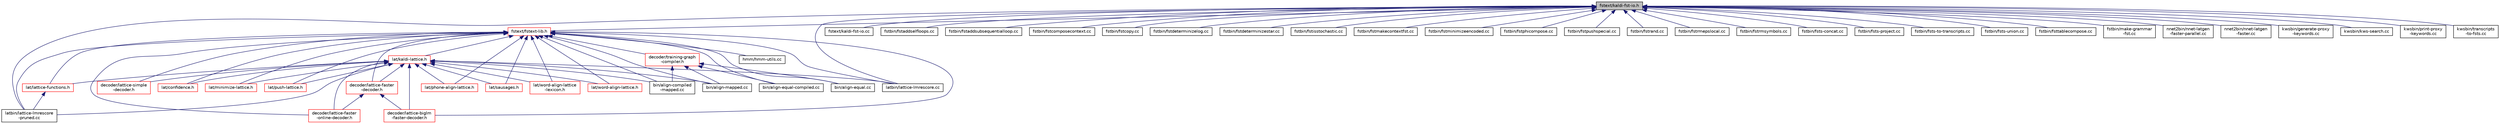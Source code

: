 digraph "fstext/kaldi-fst-io.h"
{
  edge [fontname="Helvetica",fontsize="10",labelfontname="Helvetica",labelfontsize="10"];
  node [fontname="Helvetica",fontsize="10",shape=record];
  Node34 [label="fstext/kaldi-fst-io.h",height=0.2,width=0.4,color="black", fillcolor="grey75", style="filled", fontcolor="black"];
  Node34 -> Node35 [dir="back",color="midnightblue",fontsize="10",style="solid",fontname="Helvetica"];
  Node35 [label="fstext/fstext-lib.h",height=0.2,width=0.4,color="red", fillcolor="white", style="filled",URL="$fstext-lib_8h.html"];
  Node35 -> Node36 [dir="back",color="midnightblue",fontsize="10",style="solid",fontname="Helvetica"];
  Node36 [label="lat/kaldi-lattice.h",height=0.2,width=0.4,color="red", fillcolor="white", style="filled",URL="$kaldi-lattice_8h.html"];
  Node36 -> Node93 [dir="back",color="midnightblue",fontsize="10",style="solid",fontname="Helvetica"];
  Node93 [label="decoder/lattice-faster\l-decoder.h",height=0.2,width=0.4,color="red", fillcolor="white", style="filled",URL="$lattice-faster-decoder_8h.html"];
  Node93 -> Node112 [dir="back",color="midnightblue",fontsize="10",style="solid",fontname="Helvetica"];
  Node112 [label="decoder/lattice-biglm\l-faster-decoder.h",height=0.2,width=0.4,color="red", fillcolor="white", style="filled",URL="$lattice-biglm-faster-decoder_8h.html"];
  Node93 -> Node115 [dir="back",color="midnightblue",fontsize="10",style="solid",fontname="Helvetica"];
  Node115 [label="decoder/lattice-faster\l-online-decoder.h",height=0.2,width=0.4,color="red", fillcolor="white", style="filled",URL="$lattice-faster-online-decoder_8h.html"];
  Node36 -> Node117 [dir="back",color="midnightblue",fontsize="10",style="solid",fontname="Helvetica"];
  Node117 [label="decoder/lattice-simple\l-decoder.h",height=0.2,width=0.4,color="red", fillcolor="white", style="filled",URL="$lattice-simple-decoder_8h.html"];
  Node36 -> Node126 [dir="back",color="midnightblue",fontsize="10",style="solid",fontname="Helvetica"];
  Node126 [label="lat/lattice-functions.h",height=0.2,width=0.4,color="red", fillcolor="white", style="filled",URL="$lattice-functions_8h.html"];
  Node126 -> Node149 [dir="back",color="midnightblue",fontsize="10",style="solid",fontname="Helvetica"];
  Node149 [label="latbin/lattice-lmrescore\l-pruned.cc",height=0.2,width=0.4,color="black", fillcolor="white", style="filled",URL="$lattice-lmrescore-pruned_8cc.html"];
  Node36 -> Node112 [dir="back",color="midnightblue",fontsize="10",style="solid",fontname="Helvetica"];
  Node36 -> Node115 [dir="back",color="midnightblue",fontsize="10",style="solid",fontname="Helvetica"];
  Node36 -> Node181 [dir="back",color="midnightblue",fontsize="10",style="solid",fontname="Helvetica"];
  Node181 [label="lat/confidence.h",height=0.2,width=0.4,color="red", fillcolor="white", style="filled",URL="$confidence_8h.html"];
  Node36 -> Node182 [dir="back",color="midnightblue",fontsize="10",style="solid",fontname="Helvetica"];
  Node182 [label="lat/minimize-lattice.h",height=0.2,width=0.4,color="red", fillcolor="white", style="filled",URL="$minimize-lattice_8h.html"];
  Node36 -> Node186 [dir="back",color="midnightblue",fontsize="10",style="solid",fontname="Helvetica"];
  Node186 [label="lat/push-lattice.h",height=0.2,width=0.4,color="red", fillcolor="white", style="filled",URL="$push-lattice_8h.html"];
  Node36 -> Node192 [dir="back",color="midnightblue",fontsize="10",style="solid",fontname="Helvetica"];
  Node192 [label="lat/phone-align-lattice.h",height=0.2,width=0.4,color="red", fillcolor="white", style="filled",URL="$phone-align-lattice_8h.html"];
  Node36 -> Node194 [dir="back",color="midnightblue",fontsize="10",style="solid",fontname="Helvetica"];
  Node194 [label="lat/sausages.h",height=0.2,width=0.4,color="red", fillcolor="white", style="filled",URL="$sausages_8h.html"];
  Node36 -> Node197 [dir="back",color="midnightblue",fontsize="10",style="solid",fontname="Helvetica"];
  Node197 [label="lat/word-align-lattice\l-lexicon.h",height=0.2,width=0.4,color="red", fillcolor="white", style="filled",URL="$word-align-lattice-lexicon_8h.html"];
  Node36 -> Node198 [dir="back",color="midnightblue",fontsize="10",style="solid",fontname="Helvetica"];
  Node198 [label="lat/word-align-lattice.h",height=0.2,width=0.4,color="red", fillcolor="white", style="filled",URL="$word-align-lattice_8h.html"];
  Node36 -> Node55 [dir="back",color="midnightblue",fontsize="10",style="solid",fontname="Helvetica"];
  Node55 [label="bin/align-compiled\l-mapped.cc",height=0.2,width=0.4,color="black", fillcolor="white", style="filled",URL="$align-compiled-mapped_8cc.html"];
  Node36 -> Node95 [dir="back",color="midnightblue",fontsize="10",style="solid",fontname="Helvetica"];
  Node95 [label="bin/align-mapped.cc",height=0.2,width=0.4,color="black", fillcolor="white", style="filled",URL="$align-mapped_8cc.html"];
  Node36 -> Node149 [dir="back",color="midnightblue",fontsize="10",style="solid",fontname="Helvetica"];
  Node36 -> Node206 [dir="back",color="midnightblue",fontsize="10",style="solid",fontname="Helvetica"];
  Node206 [label="latbin/lattice-lmrescore.cc",height=0.2,width=0.4,color="black", fillcolor="white", style="filled",URL="$lattice-lmrescore_8cc.html"];
  Node35 -> Node46 [dir="back",color="midnightblue",fontsize="10",style="solid",fontname="Helvetica"];
  Node46 [label="hmm/hmm-utils.cc",height=0.2,width=0.4,color="black", fillcolor="white", style="filled",URL="$hmm-utils_8cc.html"];
  Node35 -> Node93 [dir="back",color="midnightblue",fontsize="10",style="solid",fontname="Helvetica"];
  Node35 -> Node117 [dir="back",color="midnightblue",fontsize="10",style="solid",fontname="Helvetica"];
  Node35 -> Node126 [dir="back",color="midnightblue",fontsize="10",style="solid",fontname="Helvetica"];
  Node35 -> Node112 [dir="back",color="midnightblue",fontsize="10",style="solid",fontname="Helvetica"];
  Node35 -> Node115 [dir="back",color="midnightblue",fontsize="10",style="solid",fontname="Helvetica"];
  Node35 -> Node283 [dir="back",color="midnightblue",fontsize="10",style="solid",fontname="Helvetica"];
  Node283 [label="decoder/training-graph\l-compiler.h",height=0.2,width=0.4,color="red", fillcolor="white", style="filled",URL="$training-graph-compiler_8h.html"];
  Node283 -> Node55 [dir="back",color="midnightblue",fontsize="10",style="solid",fontname="Helvetica"];
  Node283 -> Node284 [dir="back",color="midnightblue",fontsize="10",style="solid",fontname="Helvetica"];
  Node284 [label="bin/align-equal-compiled.cc",height=0.2,width=0.4,color="black", fillcolor="white", style="filled",URL="$align-equal-compiled_8cc.html"];
  Node283 -> Node285 [dir="back",color="midnightblue",fontsize="10",style="solid",fontname="Helvetica"];
  Node285 [label="bin/align-equal.cc",height=0.2,width=0.4,color="black", fillcolor="white", style="filled",URL="$align-equal_8cc.html"];
  Node283 -> Node95 [dir="back",color="midnightblue",fontsize="10",style="solid",fontname="Helvetica"];
  Node35 -> Node181 [dir="back",color="midnightblue",fontsize="10",style="solid",fontname="Helvetica"];
  Node35 -> Node182 [dir="back",color="midnightblue",fontsize="10",style="solid",fontname="Helvetica"];
  Node35 -> Node186 [dir="back",color="midnightblue",fontsize="10",style="solid",fontname="Helvetica"];
  Node35 -> Node192 [dir="back",color="midnightblue",fontsize="10",style="solid",fontname="Helvetica"];
  Node35 -> Node194 [dir="back",color="midnightblue",fontsize="10",style="solid",fontname="Helvetica"];
  Node35 -> Node197 [dir="back",color="midnightblue",fontsize="10",style="solid",fontname="Helvetica"];
  Node35 -> Node198 [dir="back",color="midnightblue",fontsize="10",style="solid",fontname="Helvetica"];
  Node35 -> Node55 [dir="back",color="midnightblue",fontsize="10",style="solid",fontname="Helvetica"];
  Node35 -> Node284 [dir="back",color="midnightblue",fontsize="10",style="solid",fontname="Helvetica"];
  Node35 -> Node285 [dir="back",color="midnightblue",fontsize="10",style="solid",fontname="Helvetica"];
  Node35 -> Node95 [dir="back",color="midnightblue",fontsize="10",style="solid",fontname="Helvetica"];
  Node35 -> Node149 [dir="back",color="midnightblue",fontsize="10",style="solid",fontname="Helvetica"];
  Node35 -> Node206 [dir="back",color="midnightblue",fontsize="10",style="solid",fontname="Helvetica"];
  Node34 -> Node289 [dir="back",color="midnightblue",fontsize="10",style="solid",fontname="Helvetica"];
  Node289 [label="fstext/kaldi-fst-io.cc",height=0.2,width=0.4,color="black", fillcolor="white", style="filled",URL="$kaldi-fst-io_8cc.html"];
  Node34 -> Node290 [dir="back",color="midnightblue",fontsize="10",style="solid",fontname="Helvetica"];
  Node290 [label="fstbin/fstaddselfloops.cc",height=0.2,width=0.4,color="black", fillcolor="white", style="filled",URL="$fstaddselfloops_8cc.html"];
  Node34 -> Node291 [dir="back",color="midnightblue",fontsize="10",style="solid",fontname="Helvetica"];
  Node291 [label="fstbin/fstaddsubsequentialloop.cc",height=0.2,width=0.4,color="black", fillcolor="white", style="filled",URL="$fstaddsubsequentialloop_8cc.html"];
  Node34 -> Node292 [dir="back",color="midnightblue",fontsize="10",style="solid",fontname="Helvetica"];
  Node292 [label="fstbin/fstcomposecontext.cc",height=0.2,width=0.4,color="black", fillcolor="white", style="filled",URL="$fstcomposecontext_8cc.html"];
  Node34 -> Node293 [dir="back",color="midnightblue",fontsize="10",style="solid",fontname="Helvetica"];
  Node293 [label="fstbin/fstcopy.cc",height=0.2,width=0.4,color="black", fillcolor="white", style="filled",URL="$fstcopy_8cc.html"];
  Node34 -> Node294 [dir="back",color="midnightblue",fontsize="10",style="solid",fontname="Helvetica"];
  Node294 [label="fstbin/fstdeterminizelog.cc",height=0.2,width=0.4,color="black", fillcolor="white", style="filled",URL="$fstdeterminizelog_8cc.html"];
  Node34 -> Node295 [dir="back",color="midnightblue",fontsize="10",style="solid",fontname="Helvetica"];
  Node295 [label="fstbin/fstdeterminizestar.cc",height=0.2,width=0.4,color="black", fillcolor="white", style="filled",URL="$fstdeterminizestar_8cc.html"];
  Node34 -> Node296 [dir="back",color="midnightblue",fontsize="10",style="solid",fontname="Helvetica"];
  Node296 [label="fstbin/fstisstochastic.cc",height=0.2,width=0.4,color="black", fillcolor="white", style="filled",URL="$fstisstochastic_8cc.html"];
  Node34 -> Node297 [dir="back",color="midnightblue",fontsize="10",style="solid",fontname="Helvetica"];
  Node297 [label="fstbin/fstmakecontextfst.cc",height=0.2,width=0.4,color="black", fillcolor="white", style="filled",URL="$fstmakecontextfst_8cc.html"];
  Node34 -> Node298 [dir="back",color="midnightblue",fontsize="10",style="solid",fontname="Helvetica"];
  Node298 [label="fstbin/fstminimizeencoded.cc",height=0.2,width=0.4,color="black", fillcolor="white", style="filled",URL="$fstminimizeencoded_8cc.html"];
  Node34 -> Node299 [dir="back",color="midnightblue",fontsize="10",style="solid",fontname="Helvetica"];
  Node299 [label="fstbin/fstphicompose.cc",height=0.2,width=0.4,color="black", fillcolor="white", style="filled",URL="$fstphicompose_8cc.html"];
  Node34 -> Node300 [dir="back",color="midnightblue",fontsize="10",style="solid",fontname="Helvetica"];
  Node300 [label="fstbin/fstpushspecial.cc",height=0.2,width=0.4,color="black", fillcolor="white", style="filled",URL="$fstpushspecial_8cc.html"];
  Node34 -> Node301 [dir="back",color="midnightblue",fontsize="10",style="solid",fontname="Helvetica"];
  Node301 [label="fstbin/fstrand.cc",height=0.2,width=0.4,color="black", fillcolor="white", style="filled",URL="$fstrand_8cc.html"];
  Node34 -> Node302 [dir="back",color="midnightblue",fontsize="10",style="solid",fontname="Helvetica"];
  Node302 [label="fstbin/fstrmepslocal.cc",height=0.2,width=0.4,color="black", fillcolor="white", style="filled",URL="$fstrmepslocal_8cc.html"];
  Node34 -> Node303 [dir="back",color="midnightblue",fontsize="10",style="solid",fontname="Helvetica"];
  Node303 [label="fstbin/fstrmsymbols.cc",height=0.2,width=0.4,color="black", fillcolor="white", style="filled",URL="$fstrmsymbols_8cc.html"];
  Node34 -> Node304 [dir="back",color="midnightblue",fontsize="10",style="solid",fontname="Helvetica"];
  Node304 [label="fstbin/fsts-concat.cc",height=0.2,width=0.4,color="black", fillcolor="white", style="filled",URL="$fsts-concat_8cc.html"];
  Node34 -> Node305 [dir="back",color="midnightblue",fontsize="10",style="solid",fontname="Helvetica"];
  Node305 [label="fstbin/fsts-project.cc",height=0.2,width=0.4,color="black", fillcolor="white", style="filled",URL="$fsts-project_8cc.html"];
  Node34 -> Node306 [dir="back",color="midnightblue",fontsize="10",style="solid",fontname="Helvetica"];
  Node306 [label="fstbin/fsts-to-transcripts.cc",height=0.2,width=0.4,color="black", fillcolor="white", style="filled",URL="$fsts-to-transcripts_8cc.html"];
  Node34 -> Node307 [dir="back",color="midnightblue",fontsize="10",style="solid",fontname="Helvetica"];
  Node307 [label="fstbin/fsts-union.cc",height=0.2,width=0.4,color="black", fillcolor="white", style="filled",URL="$fsts-union_8cc.html"];
  Node34 -> Node308 [dir="back",color="midnightblue",fontsize="10",style="solid",fontname="Helvetica"];
  Node308 [label="fstbin/fsttablecompose.cc",height=0.2,width=0.4,color="black", fillcolor="white", style="filled",URL="$fsttablecompose_8cc.html"];
  Node34 -> Node309 [dir="back",color="midnightblue",fontsize="10",style="solid",fontname="Helvetica"];
  Node309 [label="fstbin/make-grammar\l-fst.cc",height=0.2,width=0.4,color="black", fillcolor="white", style="filled",URL="$make-grammar-fst_8cc.html"];
  Node34 -> Node149 [dir="back",color="midnightblue",fontsize="10",style="solid",fontname="Helvetica"];
  Node34 -> Node206 [dir="back",color="midnightblue",fontsize="10",style="solid",fontname="Helvetica"];
  Node34 -> Node106 [dir="back",color="midnightblue",fontsize="10",style="solid",fontname="Helvetica"];
  Node106 [label="nnet2bin/nnet-latgen\l-faster-parallel.cc",height=0.2,width=0.4,color="black", fillcolor="white", style="filled",URL="$nnet-latgen-faster-parallel_8cc.html"];
  Node34 -> Node107 [dir="back",color="midnightblue",fontsize="10",style="solid",fontname="Helvetica"];
  Node107 [label="nnet2bin/nnet-latgen\l-faster.cc",height=0.2,width=0.4,color="black", fillcolor="white", style="filled",URL="$nnet-latgen-faster_8cc.html"];
  Node34 -> Node310 [dir="back",color="midnightblue",fontsize="10",style="solid",fontname="Helvetica"];
  Node310 [label="kwsbin/generate-proxy\l-keywords.cc",height=0.2,width=0.4,color="black", fillcolor="white", style="filled",URL="$generate-proxy-keywords_8cc.html"];
  Node34 -> Node311 [dir="back",color="midnightblue",fontsize="10",style="solid",fontname="Helvetica"];
  Node311 [label="kwsbin/kws-search.cc",height=0.2,width=0.4,color="black", fillcolor="white", style="filled",URL="$kws-search_8cc.html"];
  Node34 -> Node312 [dir="back",color="midnightblue",fontsize="10",style="solid",fontname="Helvetica"];
  Node312 [label="kwsbin/print-proxy\l-keywords.cc",height=0.2,width=0.4,color="black", fillcolor="white", style="filled",URL="$print-proxy-keywords_8cc.html"];
  Node34 -> Node313 [dir="back",color="midnightblue",fontsize="10",style="solid",fontname="Helvetica"];
  Node313 [label="kwsbin/transcripts\l-to-fsts.cc",height=0.2,width=0.4,color="black", fillcolor="white", style="filled",URL="$transcripts-to-fsts_8cc.html"];
}
